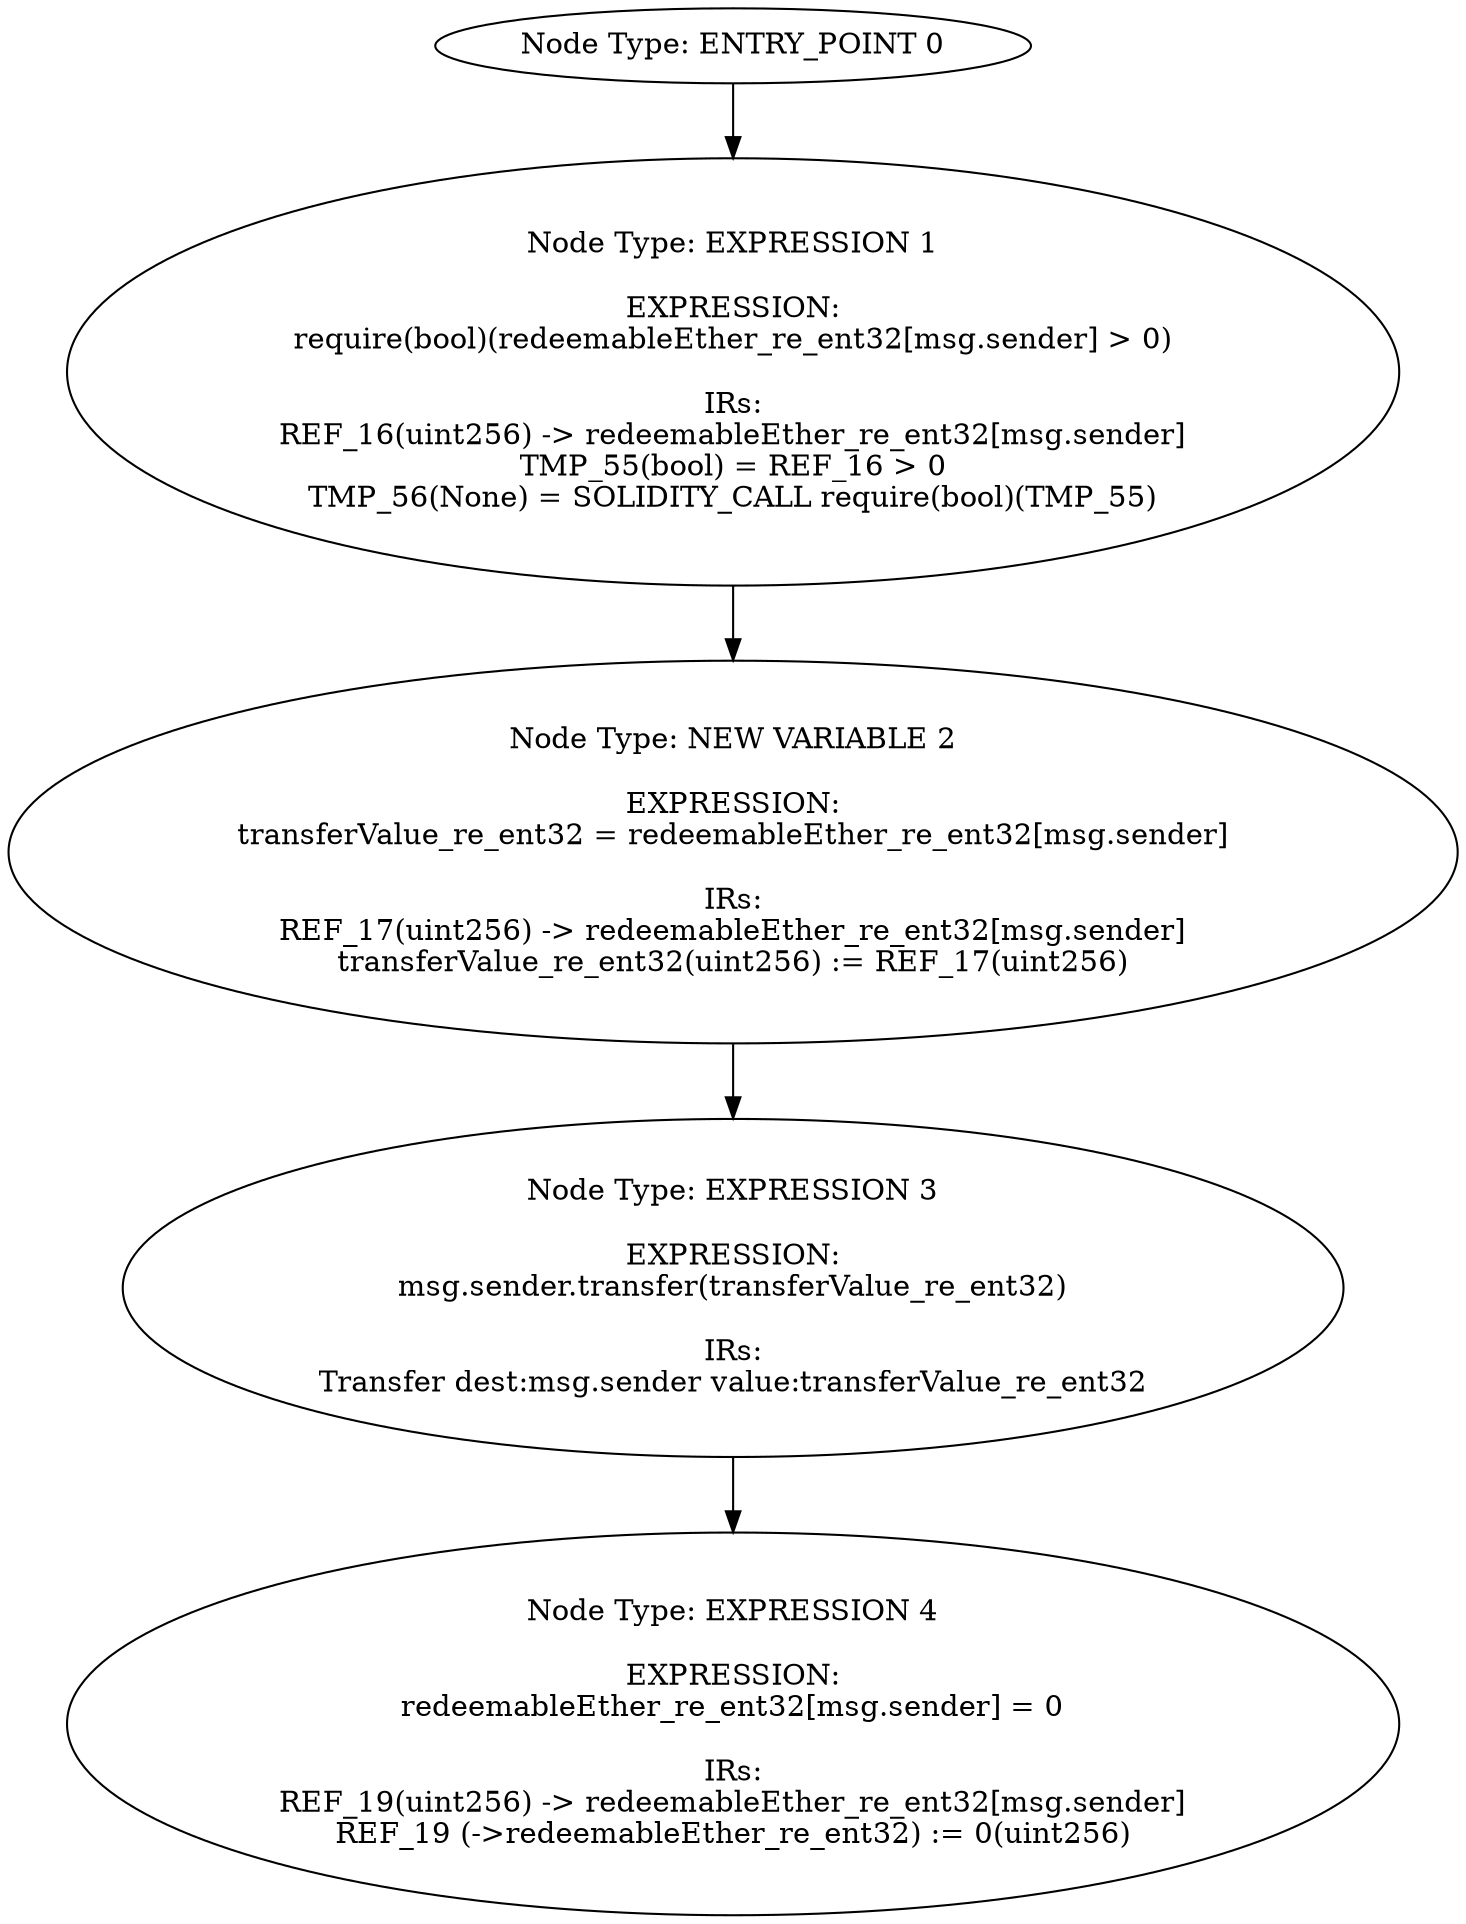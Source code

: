 digraph{
0[label="Node Type: ENTRY_POINT 0
"];
0->1;
1[label="Node Type: EXPRESSION 1

EXPRESSION:
require(bool)(redeemableEther_re_ent32[msg.sender] > 0)

IRs:
REF_16(uint256) -> redeemableEther_re_ent32[msg.sender]
TMP_55(bool) = REF_16 > 0
TMP_56(None) = SOLIDITY_CALL require(bool)(TMP_55)"];
1->2;
2[label="Node Type: NEW VARIABLE 2

EXPRESSION:
transferValue_re_ent32 = redeemableEther_re_ent32[msg.sender]

IRs:
REF_17(uint256) -> redeemableEther_re_ent32[msg.sender]
transferValue_re_ent32(uint256) := REF_17(uint256)"];
2->3;
3[label="Node Type: EXPRESSION 3

EXPRESSION:
msg.sender.transfer(transferValue_re_ent32)

IRs:
Transfer dest:msg.sender value:transferValue_re_ent32"];
3->4;
4[label="Node Type: EXPRESSION 4

EXPRESSION:
redeemableEther_re_ent32[msg.sender] = 0

IRs:
REF_19(uint256) -> redeemableEther_re_ent32[msg.sender]
REF_19 (->redeemableEther_re_ent32) := 0(uint256)"];
}
